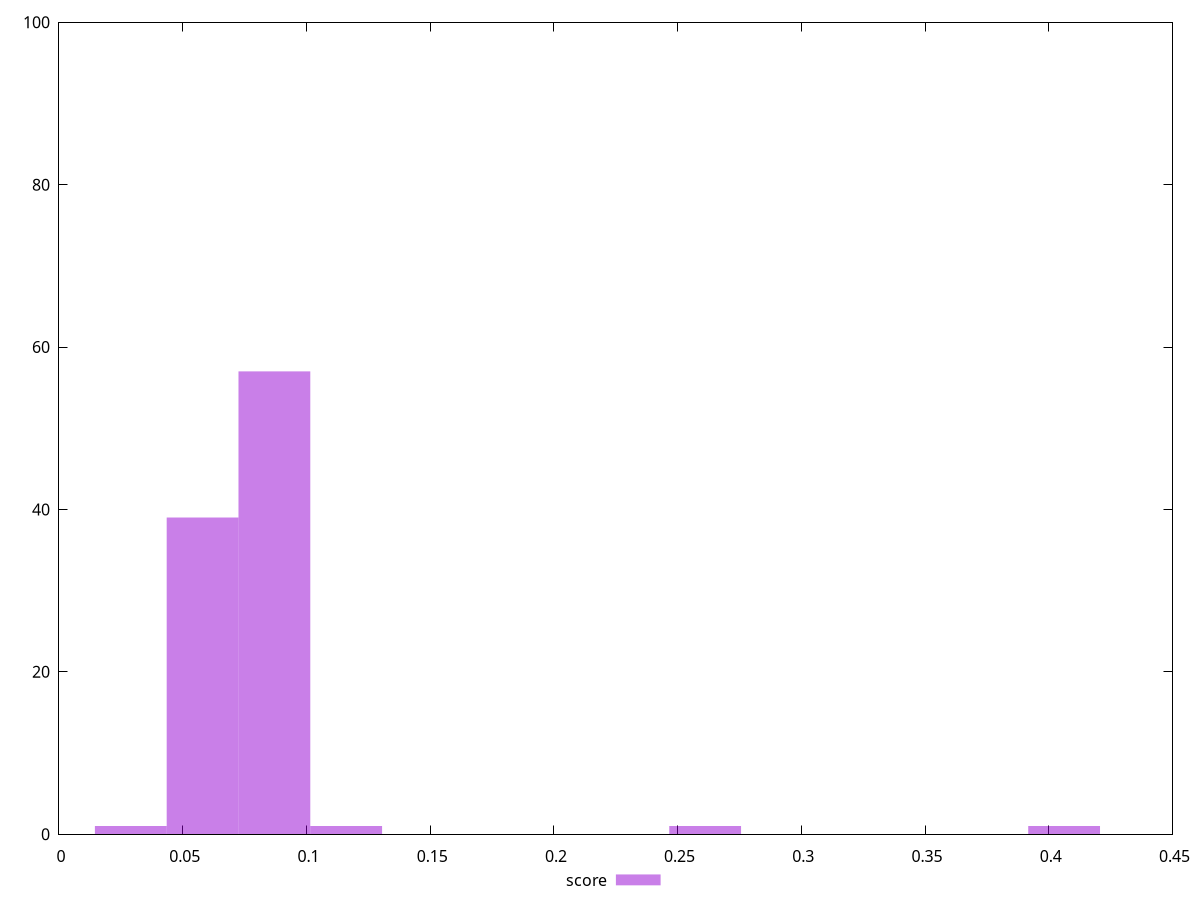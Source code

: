 reset
set terminal svg size 640, 490 enhanced background rgb 'white'
set output "reprap/unused-javascript/samples/pages/score/histogram.svg"

$score <<EOF
0.2611287098120547 1
0.0870429032706849 57
0.0290143010902283 1
0.0580286021804566 39
0.4062002152631962 1
0.1160572043609132 1
EOF

set key outside below
set boxwidth 0.0290143010902283
set yrange [0:100]
set style fill transparent solid 0.5 noborder

plot \
  $score title "score" with boxes, \


reset